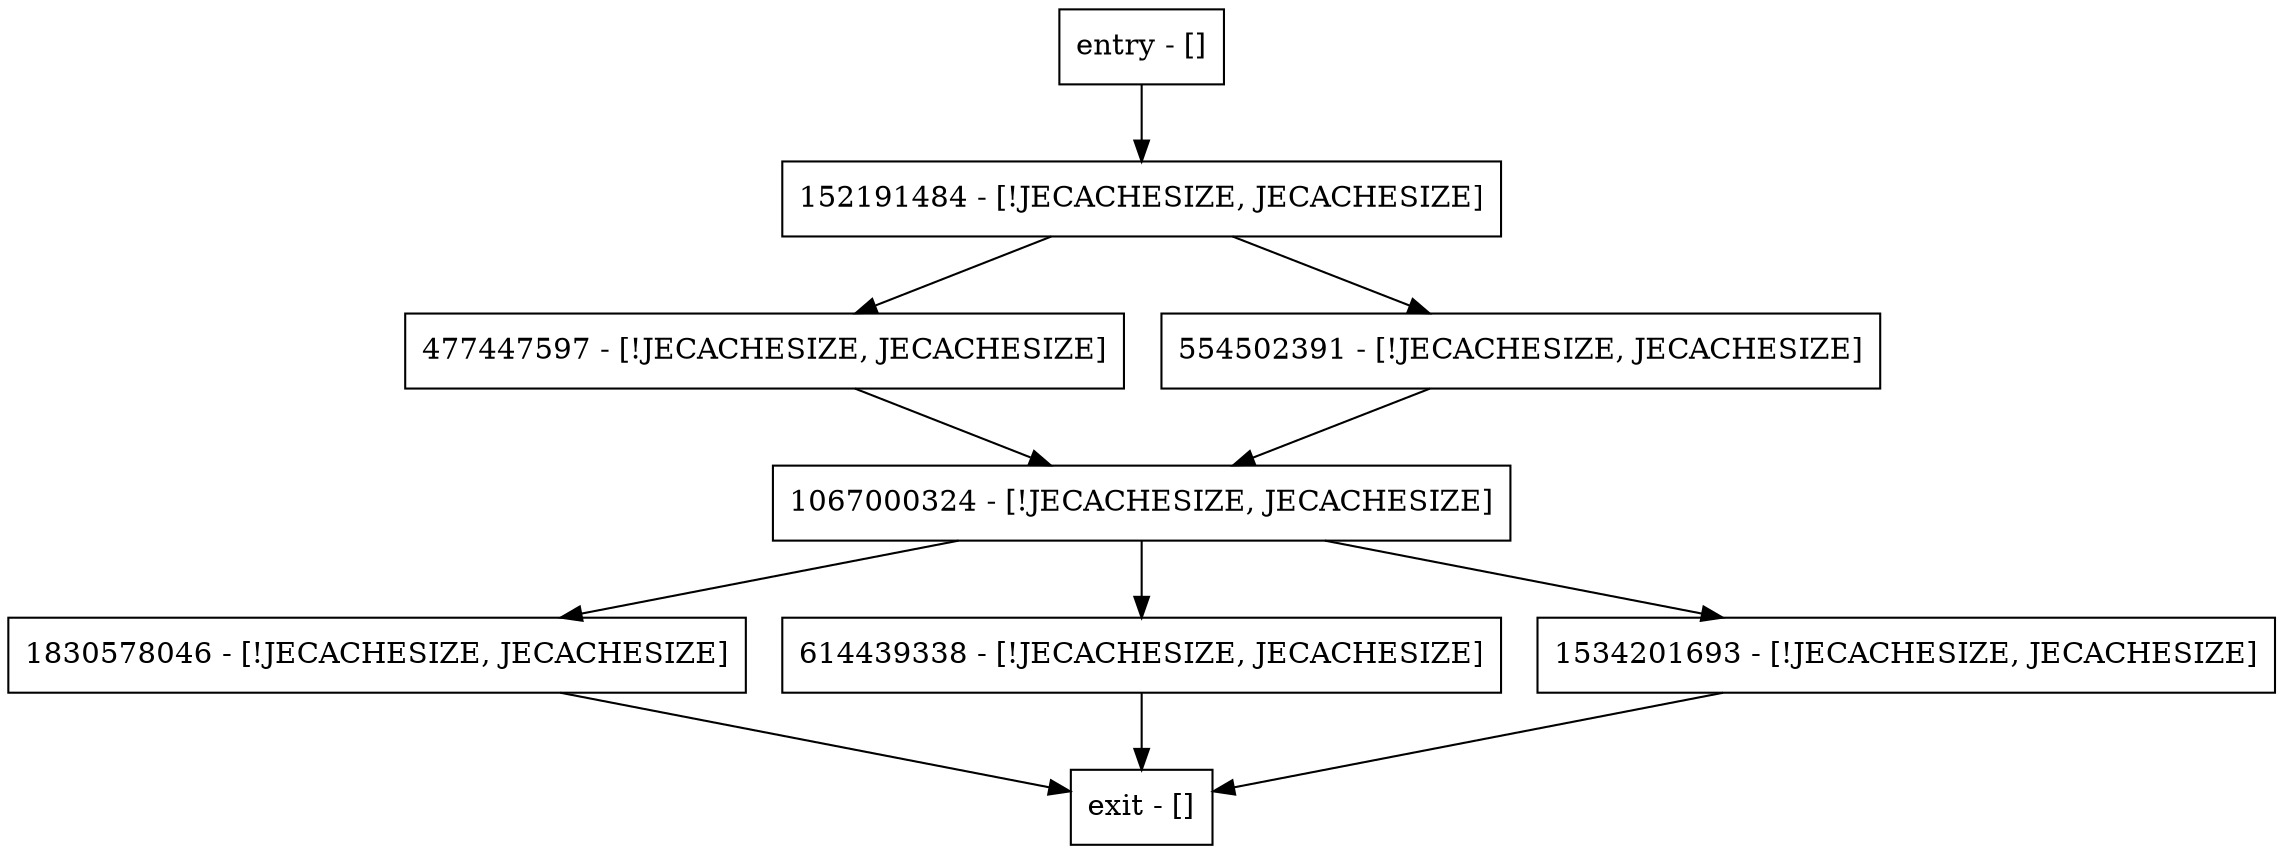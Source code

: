 digraph get {
node [shape=record];
477447597 [label="477447597 - [!JECACHESIZE, JECACHESIZE]"];
1830578046 [label="1830578046 - [!JECACHESIZE, JECACHESIZE]"];
entry [label="entry - []"];
exit [label="exit - []"];
554502391 [label="554502391 - [!JECACHESIZE, JECACHESIZE]"];
152191484 [label="152191484 - [!JECACHESIZE, JECACHESIZE]"];
614439338 [label="614439338 - [!JECACHESIZE, JECACHESIZE]"];
1534201693 [label="1534201693 - [!JECACHESIZE, JECACHESIZE]"];
1067000324 [label="1067000324 - [!JECACHESIZE, JECACHESIZE]"];
entry;
exit;
477447597 -> 1067000324;
1830578046 -> exit;
entry -> 152191484;
554502391 -> 1067000324;
152191484 -> 477447597;
152191484 -> 554502391;
614439338 -> exit;
1534201693 -> exit;
1067000324 -> 1830578046;
1067000324 -> 614439338;
1067000324 -> 1534201693;
}
